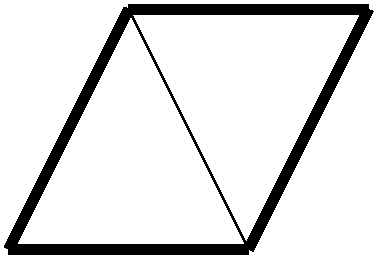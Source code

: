 #FIG 3.2  Produced by xfig version 3.2.5b
Landscape
Center
Inches
Letter  
100.00
Single
-2
1200 2
2 1 0 6 0 7 50 -1 -1 0.000 0 0 -1 0 0 2
	 2550 3300 1650 5100
2 1 0 1 0 7 50 -1 -1 0.000 0 0 -1 0 0 2
	 2550 3300 3450 5100
2 1 0 6 0 7 50 -1 -1 0.000 0 0 -1 0 0 2
	 1650 5100 3450 5100
2 1 0 6 0 7 50 -1 -1 0.000 0 0 -1 0 0 2
	 4350 3300 3450 5100
2 1 0 6 0 7 50 -1 -1 0.000 0 0 -1 0 0 2
	 2550 3300 4350 3300
